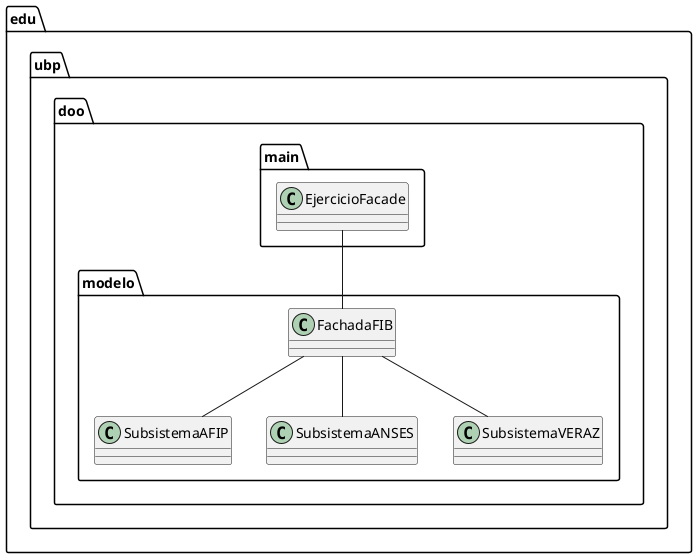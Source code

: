 @startuml
class edu.ubp.doo.main.EjercicioFacade
class edu.ubp.doo.modelo.FachadaFIB
class edu.ubp.doo.modelo.SubsistemaAFIP
class edu.ubp.doo.modelo.SubsistemaANSES
class edu.ubp.doo.modelo.SubsistemaVERAZ
edu.ubp.doo.main.EjercicioFacade -down- edu.ubp.doo.modelo.FachadaFIB
edu.ubp.doo.modelo.FachadaFIB -down- edu.ubp.doo.modelo.SubsistemaAFIP
edu.ubp.doo.modelo.FachadaFIB -down- edu.ubp.doo.modelo.SubsistemaANSES
edu.ubp.doo.modelo.FachadaFIB -down- edu.ubp.doo.modelo.SubsistemaVERAZ

@enduml